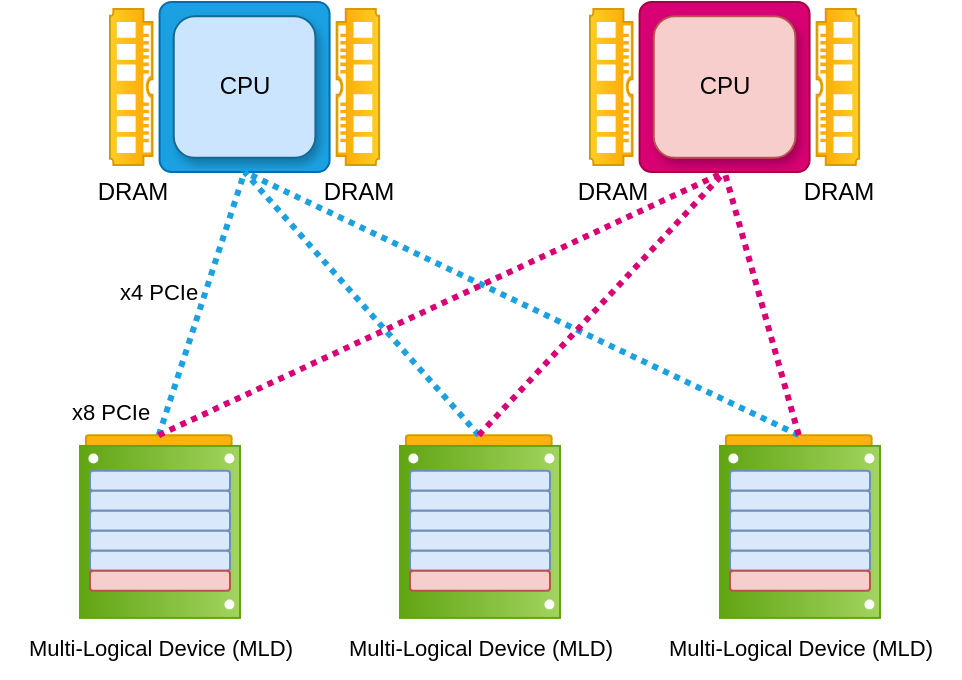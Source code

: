 <mxfile version="24.2.2" type="github">
  <diagram name="Page-1" id="A8W0ZlJkRZm1EOQpJBz_">
    <mxGraphModel dx="834" dy="557" grid="1" gridSize="10" guides="1" tooltips="1" connect="1" arrows="1" fold="1" page="1" pageScale="1" pageWidth="850" pageHeight="1100" math="0" shadow="0">
      <root>
        <mxCell id="0" />
        <mxCell id="1" parent="0" />
        <mxCell id="siB9gwOaP5ev9PkQdLU9-88" value="" style="rounded=1;whiteSpace=wrap;html=1;direction=south;fillColor=#ffb20d;arcSize=7;strokeColor=#d79b00;rotation=90;" parent="1" vertex="1">
          <mxGeometry x="254.57" y="290" width="19.64" height="72.82" as="geometry" />
        </mxCell>
        <mxCell id="uq200lhuQBNym-ZLv9r4-198" value="x4 PCIe" style="text;html=1;align=center;verticalAlign=middle;resizable=0;points=[];autosize=1;strokeColor=none;fillColor=none;fontFamily=Helvetica;fontSize=11;fontColor=default;labelBackgroundColor=default;" parent="1" vertex="1">
          <mxGeometry x="234.39" y="230" width="60" height="30" as="geometry" />
        </mxCell>
        <mxCell id="siB9gwOaP5ev9PkQdLU9-84" value="Multi-Logical Device (MLD)" style="text;html=1;align=center;verticalAlign=middle;resizable=0;points=[];autosize=1;strokeColor=none;fillColor=none;fontFamily=Helvetica;fontSize=11;fontColor=default;labelBackgroundColor=default;" parent="1" vertex="1">
          <mxGeometry x="185.0" y="407.96" width="160" height="30" as="geometry" />
        </mxCell>
        <mxCell id="siB9gwOaP5ev9PkQdLU9-87" value="" style="group" parent="1" connectable="0" vertex="1">
          <mxGeometry x="225.0" y="314.429" width="80" height="93.531" as="geometry" />
        </mxCell>
        <mxCell id="siB9gwOaP5ev9PkQdLU9-89" value="" style="rounded=0;whiteSpace=wrap;html=1;strokeWidth=1;fillColor=#a2d460;strokeColor=#60a512;fontSize=10;gradientColor=#60a512;rotation=90;" parent="siB9gwOaP5ev9PkQdLU9-87" vertex="1">
          <mxGeometry x="-3.0" y="10.531" width="86" height="80" as="geometry" />
        </mxCell>
        <mxCell id="siB9gwOaP5ev9PkQdLU9-90" value="" style="ellipse;whiteSpace=wrap;html=1;aspect=fixed;strokeWidth=3;shadow=0;strokeColor=#ffffff;rotation=90;" parent="siB9gwOaP5ev9PkQdLU9-87" vertex="1">
          <mxGeometry x="73.71" y="12.821" width="2" height="2" as="geometry" />
        </mxCell>
        <mxCell id="siB9gwOaP5ev9PkQdLU9-91" value="" style="ellipse;whiteSpace=wrap;html=1;aspect=fixed;strokeWidth=3;shadow=0;strokeColor=#ffffff;rotation=90;" parent="siB9gwOaP5ev9PkQdLU9-87" vertex="1">
          <mxGeometry x="73.71" y="85.821" width="2" height="2" as="geometry" />
        </mxCell>
        <mxCell id="siB9gwOaP5ev9PkQdLU9-92" value="" style="ellipse;whiteSpace=wrap;html=1;aspect=fixed;strokeWidth=3;shadow=0;strokeColor=#ffffff;rotation=90;" parent="siB9gwOaP5ev9PkQdLU9-87" vertex="1">
          <mxGeometry x="5.71" y="12.821" width="2" height="2" as="geometry" />
        </mxCell>
        <mxCell id="siB9gwOaP5ev9PkQdLU9-93" value="" style="ellipse;whiteSpace=wrap;html=1;aspect=fixed;strokeWidth=3;shadow=0;strokeColor=#ffffff;rotation=90;" parent="siB9gwOaP5ev9PkQdLU9-87" vertex="1">
          <mxGeometry x="102.71" y="93.531" width="2" height="2" as="geometry" />
        </mxCell>
        <mxCell id="siB9gwOaP5ev9PkQdLU9-94" value="" style="rounded=1;whiteSpace=wrap;html=1;fillColor=#dae8fc;strokeColor=#6c8ebf;" parent="siB9gwOaP5ev9PkQdLU9-87" vertex="1">
          <mxGeometry x="5" y="20" width="70" height="10" as="geometry" />
        </mxCell>
        <mxCell id="siB9gwOaP5ev9PkQdLU9-95" value="" style="rounded=1;whiteSpace=wrap;html=1;fillColor=#dae8fc;strokeColor=#6c8ebf;" parent="siB9gwOaP5ev9PkQdLU9-87" vertex="1">
          <mxGeometry x="5" y="30" width="70" height="10" as="geometry" />
        </mxCell>
        <mxCell id="siB9gwOaP5ev9PkQdLU9-96" value="" style="rounded=1;whiteSpace=wrap;html=1;fillColor=#dae8fc;strokeColor=#6c8ebf;" parent="siB9gwOaP5ev9PkQdLU9-87" vertex="1">
          <mxGeometry x="5" y="40" width="70" height="10" as="geometry" />
        </mxCell>
        <mxCell id="siB9gwOaP5ev9PkQdLU9-97" value="" style="rounded=1;whiteSpace=wrap;html=1;fillColor=#dae8fc;strokeColor=#6c8ebf;" parent="siB9gwOaP5ev9PkQdLU9-87" vertex="1">
          <mxGeometry x="5" y="50" width="70" height="10" as="geometry" />
        </mxCell>
        <mxCell id="siB9gwOaP5ev9PkQdLU9-98" value="" style="rounded=1;whiteSpace=wrap;html=1;fillColor=#dae8fc;strokeColor=#6c8ebf;" parent="siB9gwOaP5ev9PkQdLU9-87" vertex="1">
          <mxGeometry x="5" y="60" width="70" height="10" as="geometry" />
        </mxCell>
        <mxCell id="siB9gwOaP5ev9PkQdLU9-99" value="" style="rounded=1;whiteSpace=wrap;html=1;fillColor=#f8cecc;strokeColor=#b85450;" parent="siB9gwOaP5ev9PkQdLU9-87" vertex="1">
          <mxGeometry x="5" y="70" width="70" height="10" as="geometry" />
        </mxCell>
        <mxCell id="siB9gwOaP5ev9PkQdLU9-102" value="" style="group" parent="1" vertex="1" connectable="0">
          <mxGeometry x="240" y="100" width="134.58" height="85" as="geometry" />
        </mxCell>
        <mxCell id="uq200lhuQBNym-ZLv9r4-11" value="" style="group;fillColor=default;gradientColor=none;strokeColor=none;" parent="siB9gwOaP5ev9PkQdLU9-102" connectable="0" vertex="1">
          <mxGeometry x="24.791" width="84.998" height="85" as="geometry" />
        </mxCell>
        <mxCell id="uq200lhuQBNym-ZLv9r4-2" value="" style="rounded=1;whiteSpace=wrap;html=1;arcSize=7;fillColor=#1ba1e2;strokeColor=#006EAF;fontColor=#ffffff;" parent="uq200lhuQBNym-ZLv9r4-11" vertex="1">
          <mxGeometry width="84.998" height="85" as="geometry" />
        </mxCell>
        <mxCell id="uq200lhuQBNym-ZLv9r4-3" value="CPU" style="rounded=1;whiteSpace=wrap;html=1;fillColor=#cce5ff;strokeColor=#146994;shadow=1;" parent="uq200lhuQBNym-ZLv9r4-11" vertex="1">
          <mxGeometry x="7.083" y="7.083" width="70.832" height="70.833" as="geometry" />
        </mxCell>
        <mxCell id="uq200lhuQBNym-ZLv9r4-13" value="DRAM" style="pointerEvents=1;shadow=0;dashed=0;html=1;strokeColor=#d79b00;fillColor=#ffcd28;labelPosition=center;verticalLabelPosition=bottom;verticalAlign=top;align=center;outlineConnect=0;shape=mxgraph.veeam.ram;fillStyle=auto;direction=north;gradientColor=#ffa500;" parent="siB9gwOaP5ev9PkQdLU9-102" vertex="1">
          <mxGeometry y="3.542" width="21.249" height="77.917" as="geometry" />
        </mxCell>
        <mxCell id="uq200lhuQBNym-ZLv9r4-48" value="DRAM" style="pointerEvents=1;shadow=0;dashed=0;html=1;strokeColor=#d79b00;fillColor=#ffcd28;labelPosition=center;verticalLabelPosition=bottom;verticalAlign=top;align=center;outlineConnect=0;shape=mxgraph.veeam.ram;fillStyle=auto;direction=south;gradientColor=#ffa500;flipV=1;" parent="siB9gwOaP5ev9PkQdLU9-102" vertex="1">
          <mxGeometry x="113.331" y="3.542" width="21.249" height="77.917" as="geometry" />
        </mxCell>
        <mxCell id="siB9gwOaP5ev9PkQdLU9-106" value="" style="group" parent="1" vertex="1" connectable="0">
          <mxGeometry x="480" y="100" width="134.58" height="85" as="geometry" />
        </mxCell>
        <mxCell id="siB9gwOaP5ev9PkQdLU9-107" value="" style="group;fillColor=default;gradientColor=none;strokeColor=none;" parent="siB9gwOaP5ev9PkQdLU9-106" connectable="0" vertex="1">
          <mxGeometry x="24.791" width="84.998" height="85" as="geometry" />
        </mxCell>
        <mxCell id="siB9gwOaP5ev9PkQdLU9-108" value="" style="rounded=1;whiteSpace=wrap;html=1;arcSize=7;fillColor=#d80073;strokeColor=#A50040;fontColor=#ffffff;" parent="siB9gwOaP5ev9PkQdLU9-107" vertex="1">
          <mxGeometry width="84.998" height="85" as="geometry" />
        </mxCell>
        <mxCell id="siB9gwOaP5ev9PkQdLU9-109" value="CPU" style="rounded=1;whiteSpace=wrap;html=1;fillColor=#f8cecc;strokeColor=#b85450;shadow=1;" parent="siB9gwOaP5ev9PkQdLU9-107" vertex="1">
          <mxGeometry x="7.083" y="7.083" width="70.832" height="70.833" as="geometry" />
        </mxCell>
        <mxCell id="siB9gwOaP5ev9PkQdLU9-110" value="DRAM" style="pointerEvents=1;shadow=0;dashed=0;html=1;strokeColor=#d79b00;fillColor=#ffcd28;labelPosition=center;verticalLabelPosition=bottom;verticalAlign=top;align=center;outlineConnect=0;shape=mxgraph.veeam.ram;fillStyle=auto;direction=north;gradientColor=#ffa500;" parent="siB9gwOaP5ev9PkQdLU9-106" vertex="1">
          <mxGeometry y="3.542" width="21.249" height="77.917" as="geometry" />
        </mxCell>
        <mxCell id="siB9gwOaP5ev9PkQdLU9-111" value="DRAM" style="pointerEvents=1;shadow=0;dashed=0;html=1;strokeColor=#d79b00;fillColor=#ffcd28;labelPosition=center;verticalLabelPosition=bottom;verticalAlign=top;align=center;outlineConnect=0;shape=mxgraph.veeam.ram;fillStyle=auto;direction=south;gradientColor=#ffa500;flipV=1;" parent="siB9gwOaP5ev9PkQdLU9-106" vertex="1">
          <mxGeometry x="113.331" y="3.542" width="21.249" height="77.917" as="geometry" />
        </mxCell>
        <mxCell id="_lKrGzHT6yuWIF_zMZOo-2" value="" style="rounded=1;whiteSpace=wrap;html=1;direction=south;fillColor=#ffb20d;arcSize=7;strokeColor=#d79b00;rotation=90;" vertex="1" parent="1">
          <mxGeometry x="414.57" y="290" width="19.64" height="72.82" as="geometry" />
        </mxCell>
        <mxCell id="_lKrGzHT6yuWIF_zMZOo-3" value="Multi-Logical Device (MLD)" style="text;html=1;align=center;verticalAlign=middle;resizable=0;points=[];autosize=1;strokeColor=none;fillColor=none;fontFamily=Helvetica;fontSize=11;fontColor=default;labelBackgroundColor=default;" vertex="1" parent="1">
          <mxGeometry x="345.0" y="407.96" width="160" height="30" as="geometry" />
        </mxCell>
        <mxCell id="_lKrGzHT6yuWIF_zMZOo-4" value="" style="group" connectable="0" vertex="1" parent="1">
          <mxGeometry x="385.0" y="314.429" width="80" height="93.531" as="geometry" />
        </mxCell>
        <mxCell id="_lKrGzHT6yuWIF_zMZOo-5" value="" style="rounded=0;whiteSpace=wrap;html=1;strokeWidth=1;fillColor=#a2d460;strokeColor=#60a512;fontSize=10;gradientColor=#60a512;rotation=90;" vertex="1" parent="_lKrGzHT6yuWIF_zMZOo-4">
          <mxGeometry x="-3.0" y="10.531" width="86" height="80" as="geometry" />
        </mxCell>
        <mxCell id="_lKrGzHT6yuWIF_zMZOo-6" value="" style="ellipse;whiteSpace=wrap;html=1;aspect=fixed;strokeWidth=3;shadow=0;strokeColor=#ffffff;rotation=90;" vertex="1" parent="_lKrGzHT6yuWIF_zMZOo-4">
          <mxGeometry x="73.71" y="12.821" width="2" height="2" as="geometry" />
        </mxCell>
        <mxCell id="_lKrGzHT6yuWIF_zMZOo-7" value="" style="ellipse;whiteSpace=wrap;html=1;aspect=fixed;strokeWidth=3;shadow=0;strokeColor=#ffffff;rotation=90;" vertex="1" parent="_lKrGzHT6yuWIF_zMZOo-4">
          <mxGeometry x="73.71" y="85.821" width="2" height="2" as="geometry" />
        </mxCell>
        <mxCell id="_lKrGzHT6yuWIF_zMZOo-8" value="" style="ellipse;whiteSpace=wrap;html=1;aspect=fixed;strokeWidth=3;shadow=0;strokeColor=#ffffff;rotation=90;" vertex="1" parent="_lKrGzHT6yuWIF_zMZOo-4">
          <mxGeometry x="5.71" y="12.821" width="2" height="2" as="geometry" />
        </mxCell>
        <mxCell id="_lKrGzHT6yuWIF_zMZOo-9" value="" style="ellipse;whiteSpace=wrap;html=1;aspect=fixed;strokeWidth=3;shadow=0;strokeColor=#ffffff;rotation=90;" vertex="1" parent="_lKrGzHT6yuWIF_zMZOo-4">
          <mxGeometry x="102.71" y="93.531" width="2" height="2" as="geometry" />
        </mxCell>
        <mxCell id="_lKrGzHT6yuWIF_zMZOo-10" value="" style="rounded=1;whiteSpace=wrap;html=1;fillColor=#dae8fc;strokeColor=#6c8ebf;" vertex="1" parent="_lKrGzHT6yuWIF_zMZOo-4">
          <mxGeometry x="5" y="20" width="70" height="10" as="geometry" />
        </mxCell>
        <mxCell id="_lKrGzHT6yuWIF_zMZOo-11" value="" style="rounded=1;whiteSpace=wrap;html=1;fillColor=#dae8fc;strokeColor=#6c8ebf;" vertex="1" parent="_lKrGzHT6yuWIF_zMZOo-4">
          <mxGeometry x="5" y="30" width="70" height="10" as="geometry" />
        </mxCell>
        <mxCell id="_lKrGzHT6yuWIF_zMZOo-12" value="" style="rounded=1;whiteSpace=wrap;html=1;fillColor=#dae8fc;strokeColor=#6c8ebf;" vertex="1" parent="_lKrGzHT6yuWIF_zMZOo-4">
          <mxGeometry x="5" y="40" width="70" height="10" as="geometry" />
        </mxCell>
        <mxCell id="_lKrGzHT6yuWIF_zMZOo-13" value="" style="rounded=1;whiteSpace=wrap;html=1;fillColor=#dae8fc;strokeColor=#6c8ebf;" vertex="1" parent="_lKrGzHT6yuWIF_zMZOo-4">
          <mxGeometry x="5" y="50" width="70" height="10" as="geometry" />
        </mxCell>
        <mxCell id="_lKrGzHT6yuWIF_zMZOo-14" value="" style="rounded=1;whiteSpace=wrap;html=1;fillColor=#dae8fc;strokeColor=#6c8ebf;" vertex="1" parent="_lKrGzHT6yuWIF_zMZOo-4">
          <mxGeometry x="5" y="60" width="70" height="10" as="geometry" />
        </mxCell>
        <mxCell id="_lKrGzHT6yuWIF_zMZOo-15" value="" style="rounded=1;whiteSpace=wrap;html=1;fillColor=#f8cecc;strokeColor=#b85450;" vertex="1" parent="_lKrGzHT6yuWIF_zMZOo-4">
          <mxGeometry x="5" y="70" width="70" height="10" as="geometry" />
        </mxCell>
        <mxCell id="_lKrGzHT6yuWIF_zMZOo-16" value="" style="rounded=1;whiteSpace=wrap;html=1;direction=south;fillColor=#ffb20d;arcSize=7;strokeColor=#d79b00;rotation=90;" vertex="1" parent="1">
          <mxGeometry x="574.57" y="290" width="19.64" height="72.82" as="geometry" />
        </mxCell>
        <mxCell id="_lKrGzHT6yuWIF_zMZOo-17" value="Multi-Logical Device (MLD)" style="text;html=1;align=center;verticalAlign=middle;resizable=0;points=[];autosize=1;strokeColor=none;fillColor=none;fontFamily=Helvetica;fontSize=11;fontColor=default;labelBackgroundColor=default;" vertex="1" parent="1">
          <mxGeometry x="505.0" y="407.96" width="160" height="30" as="geometry" />
        </mxCell>
        <mxCell id="_lKrGzHT6yuWIF_zMZOo-18" value="" style="group" connectable="0" vertex="1" parent="1">
          <mxGeometry x="545" y="314.429" width="80" height="93.531" as="geometry" />
        </mxCell>
        <mxCell id="_lKrGzHT6yuWIF_zMZOo-19" value="" style="rounded=0;whiteSpace=wrap;html=1;strokeWidth=1;fillColor=#a2d460;strokeColor=#60a512;fontSize=10;gradientColor=#60a512;rotation=90;" vertex="1" parent="_lKrGzHT6yuWIF_zMZOo-18">
          <mxGeometry x="-3.0" y="10.531" width="86" height="80" as="geometry" />
        </mxCell>
        <mxCell id="_lKrGzHT6yuWIF_zMZOo-20" value="" style="ellipse;whiteSpace=wrap;html=1;aspect=fixed;strokeWidth=3;shadow=0;strokeColor=#ffffff;rotation=90;" vertex="1" parent="_lKrGzHT6yuWIF_zMZOo-18">
          <mxGeometry x="73.71" y="12.821" width="2" height="2" as="geometry" />
        </mxCell>
        <mxCell id="_lKrGzHT6yuWIF_zMZOo-21" value="" style="ellipse;whiteSpace=wrap;html=1;aspect=fixed;strokeWidth=3;shadow=0;strokeColor=#ffffff;rotation=90;" vertex="1" parent="_lKrGzHT6yuWIF_zMZOo-18">
          <mxGeometry x="73.71" y="85.821" width="2" height="2" as="geometry" />
        </mxCell>
        <mxCell id="_lKrGzHT6yuWIF_zMZOo-22" value="" style="ellipse;whiteSpace=wrap;html=1;aspect=fixed;strokeWidth=3;shadow=0;strokeColor=#ffffff;rotation=90;" vertex="1" parent="_lKrGzHT6yuWIF_zMZOo-18">
          <mxGeometry x="5.71" y="12.821" width="2" height="2" as="geometry" />
        </mxCell>
        <mxCell id="_lKrGzHT6yuWIF_zMZOo-23" value="" style="ellipse;whiteSpace=wrap;html=1;aspect=fixed;strokeWidth=3;shadow=0;strokeColor=#ffffff;rotation=90;" vertex="1" parent="_lKrGzHT6yuWIF_zMZOo-18">
          <mxGeometry x="102.71" y="93.531" width="2" height="2" as="geometry" />
        </mxCell>
        <mxCell id="_lKrGzHT6yuWIF_zMZOo-24" value="" style="rounded=1;whiteSpace=wrap;html=1;fillColor=#dae8fc;strokeColor=#6c8ebf;" vertex="1" parent="_lKrGzHT6yuWIF_zMZOo-18">
          <mxGeometry x="5" y="20" width="70" height="10" as="geometry" />
        </mxCell>
        <mxCell id="_lKrGzHT6yuWIF_zMZOo-25" value="" style="rounded=1;whiteSpace=wrap;html=1;fillColor=#dae8fc;strokeColor=#6c8ebf;" vertex="1" parent="_lKrGzHT6yuWIF_zMZOo-18">
          <mxGeometry x="5" y="30" width="70" height="10" as="geometry" />
        </mxCell>
        <mxCell id="_lKrGzHT6yuWIF_zMZOo-26" value="" style="rounded=1;whiteSpace=wrap;html=1;fillColor=#dae8fc;strokeColor=#6c8ebf;" vertex="1" parent="_lKrGzHT6yuWIF_zMZOo-18">
          <mxGeometry x="5" y="40" width="70" height="10" as="geometry" />
        </mxCell>
        <mxCell id="_lKrGzHT6yuWIF_zMZOo-27" value="" style="rounded=1;whiteSpace=wrap;html=1;fillColor=#dae8fc;strokeColor=#6c8ebf;" vertex="1" parent="_lKrGzHT6yuWIF_zMZOo-18">
          <mxGeometry x="5" y="50" width="70" height="10" as="geometry" />
        </mxCell>
        <mxCell id="_lKrGzHT6yuWIF_zMZOo-28" value="" style="rounded=1;whiteSpace=wrap;html=1;fillColor=#dae8fc;strokeColor=#6c8ebf;" vertex="1" parent="_lKrGzHT6yuWIF_zMZOo-18">
          <mxGeometry x="5" y="60" width="70" height="10" as="geometry" />
        </mxCell>
        <mxCell id="_lKrGzHT6yuWIF_zMZOo-29" value="" style="rounded=1;whiteSpace=wrap;html=1;fillColor=#f8cecc;strokeColor=#b85450;" vertex="1" parent="_lKrGzHT6yuWIF_zMZOo-18">
          <mxGeometry x="5" y="70" width="70" height="10" as="geometry" />
        </mxCell>
        <mxCell id="_lKrGzHT6yuWIF_zMZOo-31" value="" style="endArrow=none;html=1;rounded=0;entryX=0.5;entryY=1;entryDx=0;entryDy=0;exitX=0.5;exitY=1;exitDx=0;exitDy=0;strokeWidth=3;dashed=1;dashPattern=1 1;strokeColor=#1ba0e0;" edge="1" parent="1" source="siB9gwOaP5ev9PkQdLU9-88" target="uq200lhuQBNym-ZLv9r4-2">
          <mxGeometry width="50" height="50" relative="1" as="geometry">
            <mxPoint x="360" y="330" as="sourcePoint" />
            <mxPoint x="310" y="190" as="targetPoint" />
          </mxGeometry>
        </mxCell>
        <mxCell id="_lKrGzHT6yuWIF_zMZOo-32" value="" style="endArrow=none;html=1;rounded=0;entryX=0.5;entryY=1;entryDx=0;entryDy=0;exitX=0.5;exitY=1;exitDx=0;exitDy=0;strokeWidth=3;dashed=1;dashPattern=1 1;strokeColor=#1ba0e0;" edge="1" parent="1" source="_lKrGzHT6yuWIF_zMZOo-2" target="uq200lhuQBNym-ZLv9r4-2">
          <mxGeometry width="50" height="50" relative="1" as="geometry">
            <mxPoint x="309.61" y="314.84" as="sourcePoint" />
            <mxPoint x="352.61" y="182.84" as="targetPoint" />
          </mxGeometry>
        </mxCell>
        <mxCell id="_lKrGzHT6yuWIF_zMZOo-35" value="" style="endArrow=none;html=1;rounded=0;entryX=0.5;entryY=1;entryDx=0;entryDy=0;strokeWidth=3;dashed=1;dashPattern=1 1;exitX=0.5;exitY=1;exitDx=0;exitDy=0;strokeColor=#1ba0e0;" edge="1" parent="1" source="_lKrGzHT6yuWIF_zMZOo-16" target="uq200lhuQBNym-ZLv9r4-2">
          <mxGeometry width="50" height="50" relative="1" as="geometry">
            <mxPoint x="580" y="320" as="sourcePoint" />
            <mxPoint x="317" y="195" as="targetPoint" />
          </mxGeometry>
        </mxCell>
        <mxCell id="_lKrGzHT6yuWIF_zMZOo-36" value="" style="endArrow=none;html=1;rounded=0;entryX=0.5;entryY=1;entryDx=0;entryDy=0;strokeWidth=3;dashed=1;dashPattern=1 1;strokeColor=#d80073;exitX=0.5;exitY=1;exitDx=0;exitDy=0;" edge="1" parent="1" source="siB9gwOaP5ev9PkQdLU9-88" target="siB9gwOaP5ev9PkQdLU9-108">
          <mxGeometry width="50" height="50" relative="1" as="geometry">
            <mxPoint x="310" y="300" as="sourcePoint" />
            <mxPoint x="532.61" y="200" as="targetPoint" />
          </mxGeometry>
        </mxCell>
        <mxCell id="_lKrGzHT6yuWIF_zMZOo-37" value="" style="endArrow=none;html=1;rounded=0;strokeWidth=3;dashed=1;dashPattern=1 1;strokeColor=#d80073;exitX=0.5;exitY=1;exitDx=0;exitDy=0;entryX=0.5;entryY=1;entryDx=0;entryDy=0;" edge="1" parent="1" source="_lKrGzHT6yuWIF_zMZOo-2" target="siB9gwOaP5ev9PkQdLU9-108">
          <mxGeometry width="50" height="50" relative="1" as="geometry">
            <mxPoint x="297" y="347" as="sourcePoint" />
            <mxPoint x="554" y="210" as="targetPoint" />
          </mxGeometry>
        </mxCell>
        <mxCell id="_lKrGzHT6yuWIF_zMZOo-38" value="" style="endArrow=none;html=1;rounded=0;strokeWidth=3;dashed=1;dashPattern=1 1;strokeColor=#d80073;exitX=0.5;exitY=1;exitDx=0;exitDy=0;entryX=0.5;entryY=1;entryDx=0;entryDy=0;" edge="1" parent="1" source="_lKrGzHT6yuWIF_zMZOo-16" target="siB9gwOaP5ev9PkQdLU9-108">
          <mxGeometry width="50" height="50" relative="1" as="geometry">
            <mxPoint x="434" y="327" as="sourcePoint" />
            <mxPoint x="540" y="190" as="targetPoint" />
          </mxGeometry>
        </mxCell>
        <mxCell id="_lKrGzHT6yuWIF_zMZOo-39" value="x8 PCIe" style="text;html=1;align=center;verticalAlign=middle;resizable=0;points=[];autosize=1;strokeColor=none;fillColor=none;fontFamily=Helvetica;fontSize=11;fontColor=default;labelBackgroundColor=default;" vertex="1" parent="1">
          <mxGeometry x="210.0" y="290" width="60" height="30" as="geometry" />
        </mxCell>
      </root>
    </mxGraphModel>
  </diagram>
</mxfile>
